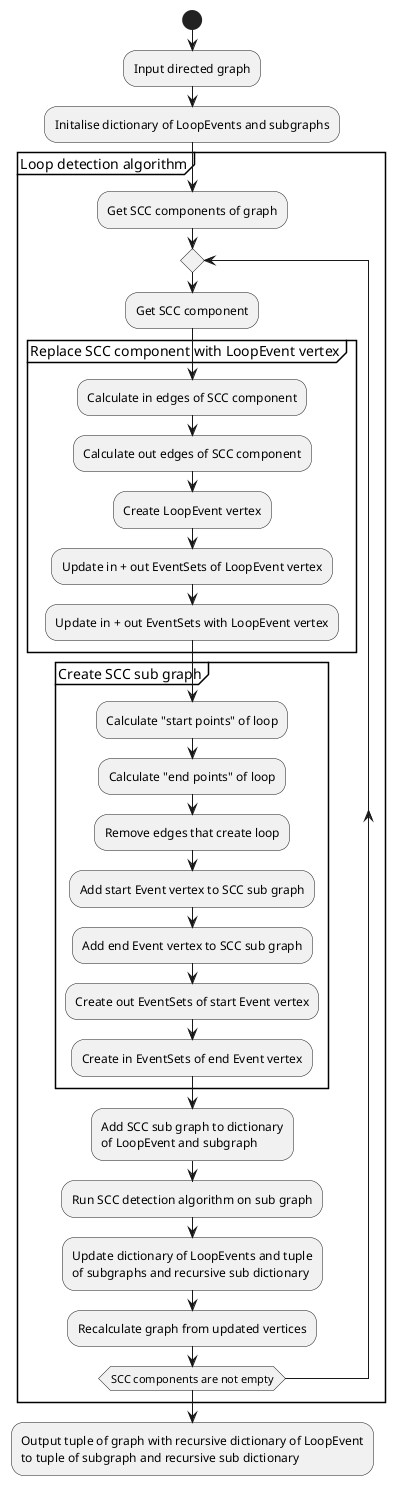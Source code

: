 @startuml
    start
    :Input directed graph;
    :Initalise dictionary of LoopEvents and subgraphs;
    partition "Loop detection algorithm" {
        :Get SCC components of graph;
        repeat
            :Get SCC component;
            partition "Replace SCC component with LoopEvent vertex" {
                :Calculate in edges of SCC component;
                :Calculate out edges of SCC component;
                :Create LoopEvent vertex;
                :Update in + out EventSets of LoopEvent vertex;
                :Update in + out EventSets with LoopEvent vertex;
            }
            partition "Create SCC sub graph" {
                :Calculate "start points" of loop;
                :Calculate "end points" of loop;
                :Remove edges that create loop;
                :Add start Event vertex to SCC sub graph;
                :Add end Event vertex to SCC sub graph;
                :Create out EventSets of start Event vertex;
                :Create in EventSets of end Event vertex;
            }
            :Add SCC sub graph to dictionary\nof LoopEvent and subgraph;
            :Run SCC detection algorithm on sub graph;
            :Update dictionary of LoopEvents and tuple\nof subgraphs and recursive sub dictionary;
            :Recalculate graph from updated vertices;
        repeat while (SCC components are not empty)
    }
    :Output tuple of graph with recursive dictionary of LoopEvent\nto tuple of subgraph and recursive sub dictionary;
@enduml